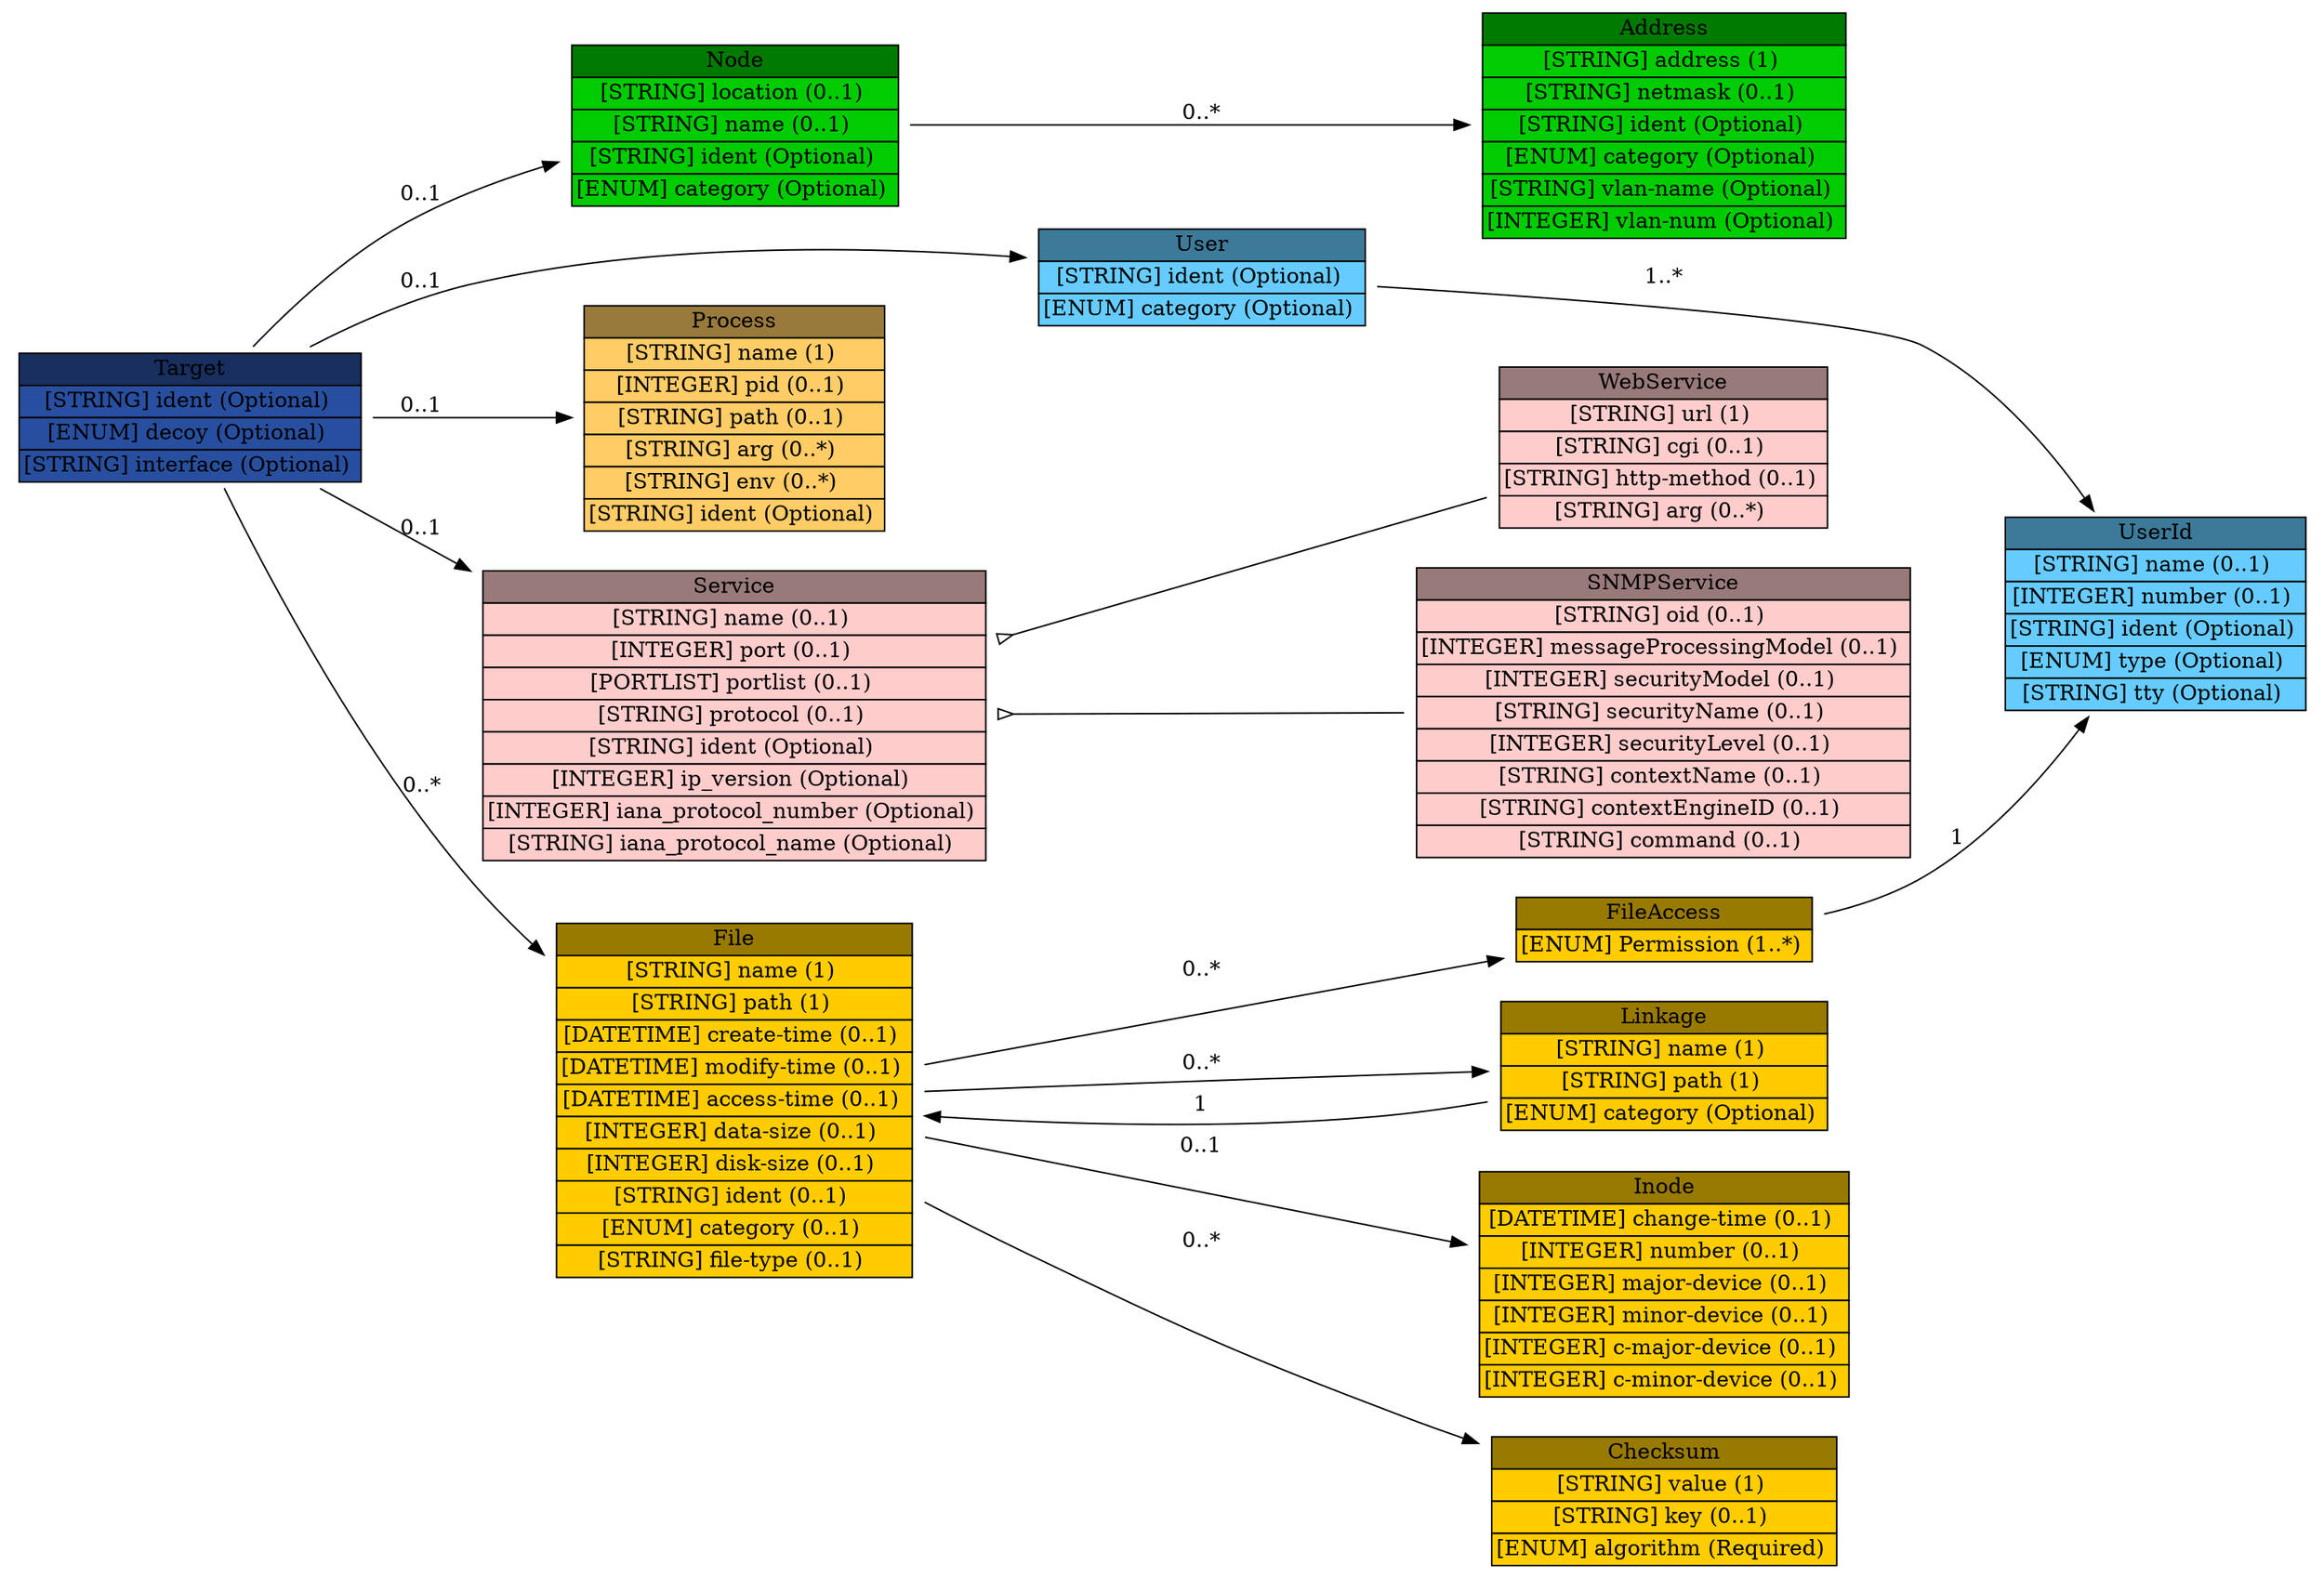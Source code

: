 digraph Target {
	graph [bb="0,0,1245,1021.5",
		rankdir=LR
	];
	node [label="\N"];
	Target	 [height=1.2778,
		label=<<table BORDER="0" CELLBORDER="1" CELLSPACING="0"> <tr > <td BGCOLOR="#182f5f" HREF="/idmef_parser/IDMEF/Target.html" TITLE="The Target class contains information about the possible target(s) of the event(s) that generated an alert. An event may have more than one target (e.g., in the case of a port sweep). ">Target</td> </tr>" %<tr><td BGCOLOR="#284F9F"  HREF="/idmef_parser/IDMEF/Target.html" TITLE="A unique identifier for this target, see Section 3.2.9.">[STRING] ident (Optional) </td></tr>%<tr><td BGCOLOR="#284F9F"  HREF="/idmef_parser/IDMEF/Target.html" TITLE="An indication of whether the target is, as far as the analyzer can determine, a decoy.  The permitted values for this attribute are shown below.  The default value is &quot;unknown&quot;.  (See also Section 10.)">[ENUM] decoy (Optional) </td></tr>%<tr><td BGCOLOR="#284F9F"  HREF="/idmef_parser/IDMEF/Target.html" TITLE="May be used by a network-based analyzer with multiple interfaces to indicate which interface this target was seen on.">[STRING] interface (Optional) </td></tr>%</table>>,
		pos="97.5,753",
		shape=plaintext,
		width=2.7083];
	"Node"	 [height=1.5694,
		label=<<table BORDER="0" CELLBORDER="1" CELLSPACING="0"> <tr > <td BGCOLOR="#007a00" HREF="/idmef_parser/IDMEF/Node.html" TITLE="The Node class is used to identify hosts and other network devices (routers, switches, etc.). ">Node</td> </tr>" %<tr><td BGCOLOR="#00CC00"  HREF="/idmef_parser/IDMEF/Node.html" TITLE="The location of the equipment.">[STRING] location (0..1) </td></tr>%<tr><td BGCOLOR="#00CC00"  HREF="/idmef_parser/IDMEF/Node.html" TITLE="The name of the equipment.  This information MUST be provided if no Address information is given.">[STRING] name (0..1) </td></tr>%<tr><td BGCOLOR="#00CC00"  HREF="/idmef_parser/IDMEF/Node.html" TITLE="A unique identifier for the node; see Section 3.2.9.">[STRING] ident (Optional) </td></tr>%<tr><td BGCOLOR="#00CC00"  HREF="/idmef_parser/IDMEF/Node.html" TITLE="The &quot;domain&quot; from which the name information was obtained, if relevant.  The permitted values for this attribute are shown in the table below.  The default value is &quot;unknown&quot;. (See also Section 10 for extensions to the table.)">[ENUM] category (Optional) </td></tr>%</table>>,
		pos="393,944",
		shape=plaintext,
		width=2.5833];
	Target -> "Node"	 [label="0..1",
		lp="224,895.5",
		pos="e,299.65,919.33 131.81,799.14 152.65,825.26 181.48,856.84 213,878 236.27,893.62 263.71,906.12 290.02,915.87"];
	User	 [height=0.98611,
		label=<<table BORDER="0" CELLBORDER="1" CELLSPACING="0"> <tr > <td BGCOLOR="#3d7a99" HREF="/idmef_parser/IDMEF/User.html" TITLE="The User class is used to describe users. It is primarily used as a &quot;container&quot; class for the UserId aggregate class, as shown in Figure 16. ">User</td> </tr>" %<tr><td BGCOLOR="#66CCFF"  HREF="/idmef_parser/IDMEF/User.html" TITLE="A unique identifier for the user; see Section 3.2.9.">[STRING] ident (Optional) </td></tr>%<tr><td BGCOLOR="#66CCFF"  HREF="/idmef_parser/IDMEF/User.html" TITLE="The type of user represented.  The permitted values for this attribute are shown below.  The default value is &quot;unknown&quot;. (See also Section 10.)">[ENUM] category (Optional) </td></tr>%</table>>,
		pos="644,844",
		shape=plaintext,
		width=2.5833];
	Target -> User	 [label="0..1",
		lp="224,840.5",
		pos="e,550.63,855.8 163.38,799.14 189.87,815.35 221.63,831.6 253,840 348.03,865.44 460.81,863.29 540.58,856.68"];
	Process	 [height=2.1528,
		label=<<table BORDER="0" CELLBORDER="1" CELLSPACING="0"> <tr > <td BGCOLOR="#997a3d" HREF="/idmef_parser/IDMEF/Process.html" TITLE="The Process class is used to describe processes being executed on sources, targets, and analyzers. ">Process</td> </tr>" %<tr><td BGCOLOR="#FFCC66"  HREF="/idmef_parser/IDMEF/Process.html" TITLE="The name of the program being executed. This is a short name; path and argument information are provided elsewhere.">[STRING] name (1) </td></tr>%<tr><td BGCOLOR="#FFCC66"  HREF="/idmef_parser/IDMEF/Process.html" TITLE="The process identifier of the process.">[INTEGER] pid (0..1) </td></tr>%<tr><td BGCOLOR="#FFCC66"  HREF="/idmef_parser/IDMEF/Process.html" TITLE="The full path of the program being executed.">[STRING] path (0..1) </td></tr>%<tr><td BGCOLOR="#FFCC66"  HREF="/idmef_parser/IDMEF/Process.html" TITLE="A command-line argument to the program. Multiple arguments may be specified (they are assumed to have occurred in the same order they are provided) with multiple uses of arg.">[STRING] arg (0..*) </td></tr>%<tr><td BGCOLOR="#FFCC66"  HREF="/idmef_parser/IDMEF/Process.html" TITLE="An environment string associated with the process; generally of the format &quot;VARIABLE=value&quot;.  Multiple environment strings may be specified with multiple uses of env.">[STRING] env (0..*) </td></tr>%<tr><td BGCOLOR="#FFCC66"  HREF="/idmef_parser/IDMEF/Process.html" TITLE="A unique identifier for the process; see Section 3.2.9.">[STRING] ident (Optional) </td></tr>%</table>>,
		pos="393,753",
		shape=plaintext,
		width=2.4306];
	Target -> Process	 [label="0..1",
		lp="224,760.5",
		pos="e,305.33,753 195.01,753 227.12,753 262.88,753 295.03,753"];
	Service	 [height=2.7361,
		label=<<table BORDER="0" CELLBORDER="1" CELLSPACING="0"> <tr > <td BGCOLOR="#997a7a" HREF="/idmef_parser/IDMEF/Service.html" TITLE="The Service class describes network services on sources and targets. It can identify services by name, port, and protocol. When Service occurs as an aggregate class of Source, it is understood that the service is one from which activity of interest is originating; and that the service is &quot;attached&quot; to the Node, Process, and User information also contained in Source. Likewise, when Service occurs as an aggregate class of Target, it is understood that the service is one to which activity of interest is being directed; and that the service is &quot;attached&quot; to the Node, Process, and User information also contained in Target. If Service occurs in both Source and Target, then information in both locations should be the same. If information is the same in both locations and implementers wish to carry it in only one location, they should specify it as an aggregate of the Target class. ">Service</td> </tr>" %<tr><td BGCOLOR="#FFCCCC"  HREF="/idmef_parser/IDMEF/Service.html" TITLE="The name of the service.  Whenever possible, the name from the IANA list of well-known ports SHOULD be used.">[STRING] name (0..1) </td></tr>%<tr><td BGCOLOR="#FFCCCC"  HREF="/idmef_parser/IDMEF/Service.html" TITLE="The port number being used.">[INTEGER] port (0..1) </td></tr>%<tr><td BGCOLOR="#FFCCCC"  HREF="/idmef_parser/IDMEF/Service.html" TITLE="A list of port numbers being used; see Section 3.2.8 for formatting rules.  If a portlist is given, the iana_protocol_number and iana_protocol_name MUST apply to all the elements of the list.">[PORTLIST] portlist (0..1) </td></tr>%<tr><td BGCOLOR="#FFCCCC"  HREF="/idmef_parser/IDMEF/Service.html" TITLE="Additional information about the protocol being used.  The intent of the protocol field is to carry additional information related to the protocol being used when the &lt;Service&gt; attributes iana_protocol_number or/and iana_protocol_name are filed.">[STRING] protocol (0..1) </td></tr>%<tr><td BGCOLOR="#FFCCCC"  HREF="/idmef_parser/IDMEF/Service.html" TITLE="A unique identifier for the service; see Section 3.2.9.">[STRING] ident (Optional) </td></tr>%<tr><td BGCOLOR="#FFCCCC"  HREF="/idmef_parser/IDMEF/Service.html" TITLE="The IP version number.">[INTEGER] ip_version (Optional) </td></tr>%<tr><td BGCOLOR="#FFCCCC"  HREF="/idmef_parser/IDMEF/Service.html" TITLE="The IANA protocol number.">[INTEGER] iana_protocol_number (Optional) </td></tr>%<tr><td BGCOLOR="#FFCCCC"  HREF="/idmef_parser/IDMEF/Service.html" TITLE="The IANA protocol name.">[STRING] iana_protocol_name (Optional) </td></tr>%</table>>,
		pos="393,559",
		shape=plaintext,
		width=3.8889];
	Target -> Service	 [label="0..1",
		lp="224,681.5",
		pos="e,252.89,650.95 168.43,706.78 191.38,691.61 217.82,674.13 244.3,656.63"];
	File	 [height=3.3194,
		label=<<table BORDER="0" CELLBORDER="1" CELLSPACING="0"> <tr > <td BGCOLOR="#997a00" HREF="/idmef_parser/IDMEF/File.html" TITLE="The File class provides specific information about a file or other file-like object that has been created, deleted, or modified on the target. The description can provide either the file settings prior to the event or the file settings at the time of the event, as specified using the &quot;category&quot; attribute. ">File</td> </tr>" %<tr><td BGCOLOR="#FFCC00"  HREF="/idmef_parser/IDMEF/File.html" TITLE="The name of the file to which the alert applies, not including the path to the file.">[STRING] name (1) </td></tr>%<tr><td BGCOLOR="#FFCC00"  HREF="/idmef_parser/IDMEF/File.html" TITLE="The full path to the file, including the name.  The path name should be represented in as &quot;universal&quot; a manner as possible, to facilitate processing of the alert.">[STRING] path (1) </td></tr>%<tr><td BGCOLOR="#FFCC00"  HREF="/idmef_parser/IDMEF/File.html" TITLE="Time the file was created.  Note that this is *not* the Unix &quot;st_ctime&quot; file attribute (which is not file creation time).  The Unix &quot;st_ctime&quot; attribute is contained in the &quot;Inode&quot; class.">[DATETIME] create-time (0..1) </td></tr>%<tr><td BGCOLOR="#FFCC00"  HREF="/idmef_parser/IDMEF/File.html" TITLE="Time the file was last modified.">[DATETIME] modify-time (0..1) </td></tr>%<tr><td BGCOLOR="#FFCC00"  HREF="/idmef_parser/IDMEF/File.html" TITLE="Time the file was last accessed.">[DATETIME] access-time (0..1) </td></tr>%<tr><td BGCOLOR="#FFCC00"  HREF="/idmef_parser/IDMEF/File.html" TITLE="The size of the data, in bytes.  Typically what is meant when referring to file size.  On Unix UFS file systems, this value corresponds to stat.st_size.  On Windows NTFS, this value corresponds to Valid Data Length (VDL).">[INTEGER] data-size (0..1) </td></tr>%<tr><td BGCOLOR="#FFCC00"  HREF="/idmef_parser/IDMEF/File.html" TITLE="The physical space on disk consumed by the file, in bytes.  On Unix UFS file systems, this value corresponds to 512 * stat.st_blocks.  On Windows NTFS, this value corresponds to End of File (EOF).">[INTEGER] disk-size (0..1) </td></tr>%<tr><td BGCOLOR="#FFCC00"  HREF="/idmef_parser/IDMEF/File.html" TITLE="A unique identifier for this file; see Section 3.2.9.">[STRING] ident (0..1) </td></tr>%<tr><td BGCOLOR="#FFCC00"  HREF="/idmef_parser/IDMEF/File.html" TITLE="The type of file system the file resides on.  This attribute governs how path names and other attributes are interpreted.">[ENUM] category (0..1) </td></tr>%<tr><td BGCOLOR="#FFCC00"  HREF="/idmef_parser/IDMEF/File.html" TITLE="The type of file, as a mime-type.">[STRING] file-type (0..1) </td></tr>%</table>>,
		pos="393,313",
		shape=plaintext,
		width=2.9444];
	Target -> File	 [label="0..*",
		lp="224,512.5",
		pos="e,286.68,410.2 116.64,706.95 142.04,645.42 192.03,534.46 253,451 261.23,439.73 270.39,428.53 279.98,417.67"];
	Address	 [height=2.1528,
		label=<<table BORDER="0" CELLBORDER="1" CELLSPACING="0"> <tr > <td BGCOLOR="#007a00" HREF="/idmef_parser/IDMEF/Address.html" TITLE="The Address class is used to represent network, hardware, and application addresses. ">Address</td> </tr>" %<tr><td BGCOLOR="#00CC00"  HREF="/idmef_parser/IDMEF/Address.html" TITLE="The address information.  The format of this data is governed by the category attribute.">[STRING] address (1) </td></tr>%<tr><td BGCOLOR="#00CC00"  HREF="/idmef_parser/IDMEF/Address.html" TITLE="The network mask for the address, if appropriate.">[STRING] netmask (0..1) </td></tr>%<tr><td BGCOLOR="#00CC00"  HREF="/idmef_parser/IDMEF/Address.html" TITLE="A unique identifier for the address; see Section 3.2.9.">[STRING] ident (Optional) </td></tr>%<tr><td BGCOLOR="#00CC00"  HREF="/idmef_parser/IDMEF/Address.html" TITLE="The type of address represented.  The permitted values for this attribute are shown below.  The default value is &quot;unknown&quot;.  (See also Section 10.)">[ENUM] category (Optional) </td></tr>%<tr><td BGCOLOR="#00CC00"  HREF="/idmef_parser/IDMEF/Address.html" TITLE="The name of the Virtual LAN to which the address belongs.">[STRING] vlan-name (Optional) </td></tr>%<tr><td BGCOLOR="#00CC00"  HREF="/idmef_parser/IDMEF/Address.html" TITLE="The number of the Virtual LAN to which the address belongs.">[INTEGER] vlan-num (Optional) </td></tr>%</table>>,
		pos="891,944",
		shape=plaintext,
		width=2.9028];
	"Node" -> Address	 [label="0..*",
		lp="644,951.5",
		pos="e,786.36,944 486.13,944 568.14,944 688.38,944 776.34,944"];
	UserId	 [height=1.8611,
		label=<<table BORDER="0" CELLBORDER="1" CELLSPACING="0"> <tr > <td BGCOLOR="#3d7a99" HREF="/idmef_parser/IDMEF/UserId.html" TITLE="The UserId class provides specific information about a user. More than one UserId can be used within the User class to indicate attempts to transition from one user to another, or to provide complete information about a user&#39;s (or process&#39;) privileges. ">UserId</td> </tr>" %<tr><td BGCOLOR="#66CCFF"  HREF="/idmef_parser/IDMEF/UserId.html" TITLE="A user or group name.">[STRING] name (0..1) </td></tr>%<tr><td BGCOLOR="#66CCFF"  HREF="/idmef_parser/IDMEF/UserId.html" TITLE="A user or group number.">[INTEGER] number (0..1) </td></tr>%<tr><td BGCOLOR="#66CCFF"  HREF="/idmef_parser/IDMEF/UserId.html" TITLE="A unique identifier for the user id, see Section 3.2.9.">[STRING] ident (Optional) </td></tr>%<tr><td BGCOLOR="#66CCFF"  HREF="/idmef_parser/IDMEF/UserId.html" TITLE="The type of user information represented.  The permitted values for this attribute are shown below.  The default value is &quot;original-user&quot;.  (See also Section 10.)">[ENUM] type (Optional) </td></tr>%<tr><td BGCOLOR="#66CCFF"  HREF="/idmef_parser/IDMEF/UserId.html" TITLE="The tty the user is using.">[STRING] tty (Optional) </td></tr>%</table>>,
		pos="1157.5,720",
		shape=plaintext,
		width=2.4306];
	User -> UserId	 [label="1..*",
		lp="891,843.5",
		pos="e,1069.9,780.52 737.07,838.02 832.62,831 975.21,817.97 1027,800 1038.4,796.03 1049.9,790.93 1061.1,785.22"];
	WebService	 [height=1.5694,
		label=<<table BORDER="0" CELLBORDER="1" CELLSPACING="0"> <tr > <td BGCOLOR="#997a7a" HREF="/idmef_parser/IDMEF/WebService.html" TITLE="The WebService class carries additional information related to web traffic. ">WebService</td> </tr>" %<tr><td BGCOLOR="#FFCCCC"  HREF="/idmef_parser/IDMEF/WebService.html" TITLE="The URL in the request.">[STRING] url (1) </td></tr>%<tr><td BGCOLOR="#FFCCCC"  HREF="/idmef_parser/IDMEF/WebService.html" TITLE="The CGI script in the request, without arguments.">[STRING] cgi (0..1) </td></tr>%<tr><td BGCOLOR="#FFCCCC"  HREF="/idmef_parser/IDMEF/WebService.html" TITLE="The HTTP method (PUT, GET) used in the request.">[STRING] http-method (0..1) </td></tr>%<tr><td BGCOLOR="#FFCCCC"  HREF="/idmef_parser/IDMEF/WebService.html" TITLE="The arguments to the CGI script.">[STRING] arg (0..*) </td></tr>%</table>>,
		pos="891,734",
		shape=plaintext,
		width=2.6111];
	Service -> WebService	 [arrowtail=invempty,
		dir=back,
		pos="s,533.15,608.1 542.62,611.44 625.16,640.56 725.32,675.9 796.83,701.13"];
	SNMPService	 [height=2.7361,
		label=<<table BORDER="0" CELLBORDER="1" CELLSPACING="0"> <tr > <td BGCOLOR="#997a7a" HREF="/idmef_parser/IDMEF/SNMPService.html" TITLE="The SNMPService class carries additional information related to SNMP traffic. The aggregate classes composing SNMPService must be interpreted as described in RFC 3411 [15] and RFC 3584 [16]. ">SNMPService</td> </tr>" %<tr><td BGCOLOR="#FFCCCC"  HREF="/idmef_parser/IDMEF/SNMPService.html" TITLE="The object identifier in the request.">[STRING] oid (0..1) </td></tr>%<tr><td BGCOLOR="#FFCCCC"  HREF="/idmef_parser/IDMEF/SNMPService.html" TITLE="The SNMP version, typically 0 for SNMPv1, 1 for SNMPv2c, 2 for SNMPv2u and SNMPv2*, and 3 for SNMPv3; see RFC 3411 [15] Section 5 for appropriate values.">[INTEGER] messageProcessingModel (0..1) </td></tr>%<tr><td BGCOLOR="#FFCCCC"  HREF="/idmef_parser/IDMEF/SNMPService.html" TITLE="The identification of the security model in use, typically 0 for any, 1 for SNMPv1, 2 for SNMPv2c, and 3 for USM; see RFC 3411 [15] Section 5 for appropriate values.">[INTEGER] securityModel (0..1) </td></tr>%<tr><td BGCOLOR="#FFCCCC"  HREF="/idmef_parser/IDMEF/SNMPService.html" TITLE="The object&#39;s security name; see RFC 3411 [15] Section 3.2.2.">[STRING] securityName (0..1) </td></tr>%<tr><td BGCOLOR="#FFCCCC"  HREF="/idmef_parser/IDMEF/SNMPService.html" TITLE="The security level of the SNMP request; see RFC 3411 [15] Section 3.4.3.">[INTEGER] securityLevel (0..1) </td></tr>%<tr><td BGCOLOR="#FFCCCC"  HREF="/idmef_parser/IDMEF/SNMPService.html" TITLE="The object&#39;s context name; see RFC 3411 [15] Section 3.3.3.">[STRING] contextName (0..1) </td></tr>%<tr><td BGCOLOR="#FFCCCC"  HREF="/idmef_parser/IDMEF/SNMPService.html" TITLE="The object&#39;s context engine identifier; see RFC 3411 [15] Section 3.3.2.">[STRING] contextEngineID (0..1) </td></tr>%<tr><td BGCOLOR="#FFCCCC"  HREF="/idmef_parser/IDMEF/SNMPService.html" TITLE="The command sent to the SNMP server (GET, SET, etc.).">[STRING] command (0..1) </td></tr>%</table>>,
		pos="891,561",
		shape=plaintext,
		width=3.7778];
	Service -> SNMPService	 [arrowtail=invempty,
		dir=back,
		pos="s,533.15,559.56 543.41,559.6 610.62,559.87 689.37,560.19 754.81,560.45"];
	FileAccess	 [height=0.69444,
		label=<<table BORDER="0" CELLBORDER="1" CELLSPACING="0"> <tr > <td BGCOLOR="#997a00" HREF="/idmef_parser/IDMEF/FileAccess.html" TITLE="The FileAccess class represents the access permissions on a file. The representation is intended to be useful across operating systems. ">FileAccess</td> </tr>" %<tr><td BGCOLOR="#FFCC00"  HREF="/idmef_parser/IDMEF/FileAccess.html" TITLE="Level of access allowed.  The permitted values are shown below.  There is no default value.  (See also Section 10.)">[ENUM] Permission (1..*) </td></tr>%</table>>,
		pos="891,419",
		shape=plaintext,
		width=2.4167];
	File -> FileAccess	 [label="0..*",
		lp="644,392.5",
		pos="e,803.94,400.61 499.19,335.48 586.45,354.13 709.49,380.42 794.08,398.5"];
	Linkage	 [height=1.2778,
		label=<<table BORDER="0" CELLBORDER="1" CELLSPACING="0"> <tr > <td BGCOLOR="#997a00" HREF="/idmef_parser/IDMEF/Linkage.html" TITLE="The Linkage class represents file system connections between the file described in the &lt;File&gt; element and other objects in the file system. For example, if the &lt;File&gt; element is a symbolic link or shortcut, then the &lt;Linkage&gt; element should contain the name of the object the link points to. Further information can be provided about the object in the &lt;Linkage&gt; element with another &lt;File&gt; element, if appropriate. ">Linkage</td> </tr>" %<tr><td BGCOLOR="#FFCC00"  HREF="/idmef_parser/IDMEF/Linkage.html" TITLE="The name of the file system object, not including the path.">[STRING] name (1) </td></tr>%<tr><td BGCOLOR="#FFCC00"  HREF="/idmef_parser/IDMEF/Linkage.html" TITLE="The full path to the file system object, including the name.  The path name should be represented in as &quot;universal&quot; a manner as possible, to facilitate processing of the alert.">[STRING] path (1) </td></tr>%<tr><td BGCOLOR="#FFCC00"  HREF="/idmef_parser/IDMEF/Linkage.html" TITLE="Section 10.)">[ENUM] category (Optional) </td></tr>%</table>>,
		pos="891,330",
		shape=plaintext,
		width=2.5833];
	File -> Linkage	 [label="0..*",
		lp="644,332.5",
		pos="e,797.9,326.84 499.19,316.61 584.31,319.52 703.48,323.61 787.79,326.5"];
	Inode	 [height=2.1528,
		label=<<table BORDER="0" CELLBORDER="1" CELLSPACING="0"> <tr > <td BGCOLOR="#997a00" HREF="/idmef_parser/IDMEF/Inode.html" TITLE="The Inode class is used to represent the additional information contained in a Unix file system i-node. ">Inode</td> </tr>" %<tr><td BGCOLOR="#FFCC00"  HREF="/idmef_parser/IDMEF/Inode.html" TITLE="The time of the last inode change, given by the st_ctime element of &quot;struct stat&quot;.">[DATETIME] change-time (0..1) </td></tr>%<tr><td BGCOLOR="#FFCC00"  HREF="/idmef_parser/IDMEF/Inode.html" TITLE="The inode number.">[INTEGER] number (0..1) </td></tr>%<tr><td BGCOLOR="#FFCC00"  HREF="/idmef_parser/IDMEF/Inode.html" TITLE="The major device number of the device the file resides on.">[INTEGER] major-device (0..1) </td></tr>%<tr><td BGCOLOR="#FFCC00"  HREF="/idmef_parser/IDMEF/Inode.html" TITLE="The minor device number of the device the file resides on.">[INTEGER] minor-device (0..1) </td></tr>%<tr><td BGCOLOR="#FFCC00"  HREF="/idmef_parser/IDMEF/Inode.html" TITLE="The major device of the file itself, if it is a character special device.">[INTEGER] c-major-device (0..1) </td></tr>%<tr><td BGCOLOR="#FFCC00"  HREF="/idmef_parser/IDMEF/Inode.html" TITLE="The minor device of the file itself, if it is a character special device.">[INTEGER] c-minor-device (0..1) </td></tr>%</table>>,
		pos="891,188",
		shape=plaintext,
		width=2.9722];
	File -> Inode	 [label="0..1",
		lp="644,280.5",
		pos="e,783.68,214.79 499.19,286.49 579.75,266.19 690.8,238.2 773.94,217.25"];
	Checksum	 [height=1.2778,
		label=<<table BORDER="0" CELLBORDER="1" CELLSPACING="0"> <tr > <td BGCOLOR="#997a00" HREF="/idmef_parser/IDMEF/Checksum.html" TITLE="The Checksum class represents checksum information associated with the file. This checksum information can be provided by file integrity checkers, among others. ">Checksum</td> </tr>" %<tr><td BGCOLOR="#FFCC00"  HREF="/idmef_parser/IDMEF/Checksum.html" TITLE="The value of the checksum.">[STRING] value (1) </td></tr>%<tr><td BGCOLOR="#FFCC00"  HREF="/idmef_parser/IDMEF/Checksum.html" TITLE="The key to the checksum, if appropriate.">[STRING] key (0..1) </td></tr>%<tr><td BGCOLOR="#FFCC00"  HREF="/idmef_parser/IDMEF/Checksum.html" TITLE="default value.  (See also Section 10.)">[ENUM] algorithm (Required) </td></tr>%</table>>,
		pos="891,46",
		shape=plaintext,
		width=2.7083];
	File -> Checksum	 [label="0..*",
		lp="644,217.5",
		pos="e,793.23,84 499.17,242.15 516.33,231.13 534.04,220.07 551,210 639.4,157.53 661.94,144.67 755,101 764.29,96.641 774.02,92.283 783.82,\
88.035"];
	FileAccess -> UserId	 [label=1,
		lp="1048.5,482.5",
		pos="e,1141.2,652.82 978.29,428.9 995.76,434.01 1013,441.64 1027,453 1086.1,501.05 1120.1,582.59 1138.3,642.95"];
	Linkage -> File	 [label=1,
		lp="644,309.5",
		pos="e,499.28,302.97 797.73,310.33 777.79,306.87 756.77,303.79 737,302 661.37,295.14 576.03,297.83 509.39,302.27"];
}
